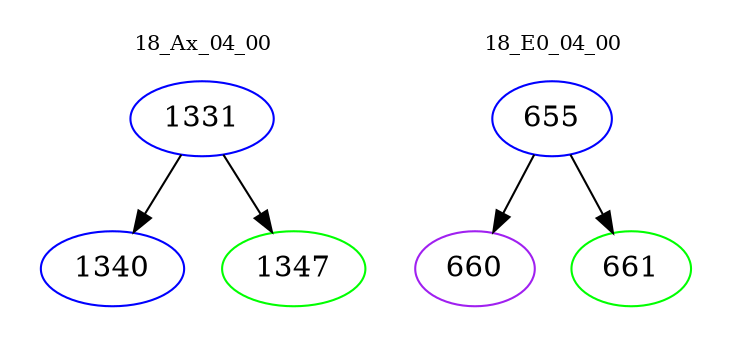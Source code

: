 digraph{
subgraph cluster_0 {
color = white
label = "18_Ax_04_00";
fontsize=10;
T0_1331 [label="1331", color="blue"]
T0_1331 -> T0_1340 [color="black"]
T0_1340 [label="1340", color="blue"]
T0_1331 -> T0_1347 [color="black"]
T0_1347 [label="1347", color="green"]
}
subgraph cluster_1 {
color = white
label = "18_E0_04_00";
fontsize=10;
T1_655 [label="655", color="blue"]
T1_655 -> T1_660 [color="black"]
T1_660 [label="660", color="purple"]
T1_655 -> T1_661 [color="black"]
T1_661 [label="661", color="green"]
}
}
